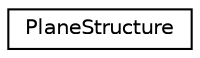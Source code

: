 digraph "Graphical Class Hierarchy"
{
 // LATEX_PDF_SIZE
  edge [fontname="Helvetica",fontsize="10",labelfontname="Helvetica",labelfontsize="10"];
  node [fontname="Helvetica",fontsize="10",shape=record];
  rankdir="LR";
  Node0 [label="PlaneStructure",height=0.2,width=0.4,color="black", fillcolor="white", style="filled",URL="$structPlaneStructure.html",tooltip="Plane Structure object."];
}
